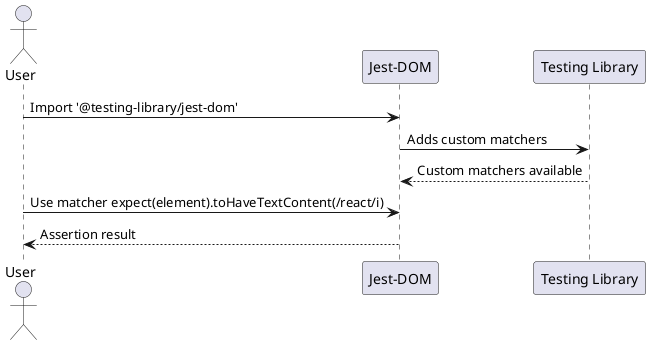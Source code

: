 
@startuml
actor User
participant "Jest-DOM" as JestDOM
participant "Testing Library" as TestingLib

User -> JestDOM : Import '@testing-library/jest-dom'
JestDOM -> TestingLib : Adds custom matchers
TestingLib --> JestDOM : Custom matchers available
User -> JestDOM : Use matcher expect(element).toHaveTextContent(/react/i)
JestDOM --> User : Assertion result

@enduml
